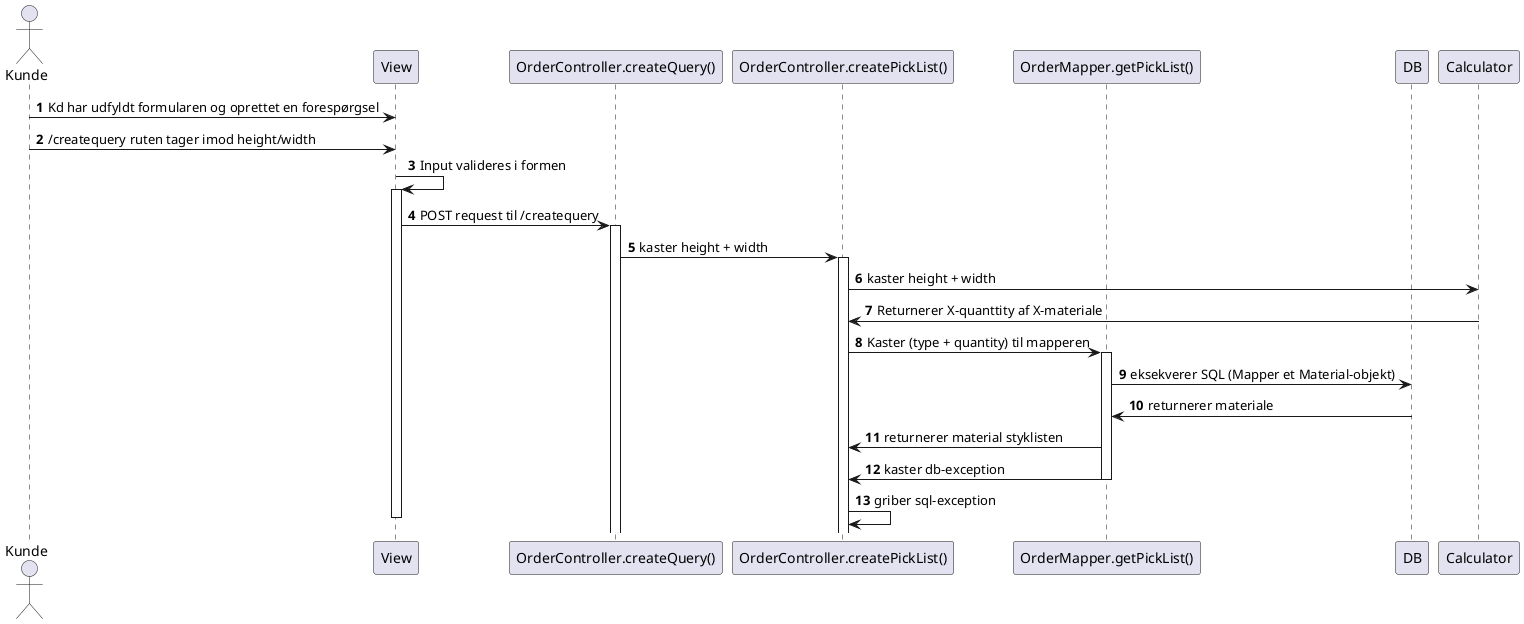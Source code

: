 @startuml
'https://plantuml.com/sequence-diagram

autonumber

Actor Kunde
participant View as V
participant "OrderController.createQuery()" as C
participant "OrderController.createPickList()" as C2
participant "OrderMapper.getPickList()" as M
participant DB
participant Calculator

Kunde -> V: Kd har udfyldt formularen og oprettet en forespørgsel
Kunde -> V: /createquery ruten tager imod height/width
V -> V: Input valideres i formen
activate V
V -> C: POST request til /createquery
activate C
C -> C2: kaster height + width
activate C2
C2 -> Calculator: kaster height + width
Calculator -> C2: Returnerer X-quanttity af X-materiale
deactivate Calculator
C2 -> M: Kaster (type + quantity) til mapperen
activate M
M -> DB: eksekverer SQL (Mapper et Material-objekt)
DB -> M: returnerer materiale
M -> C2: returnerer material styklisten
M -> C2: kaster db-exception
deactivate M
C2 -> C2: griber sql-exception

deactivate V
@enduml